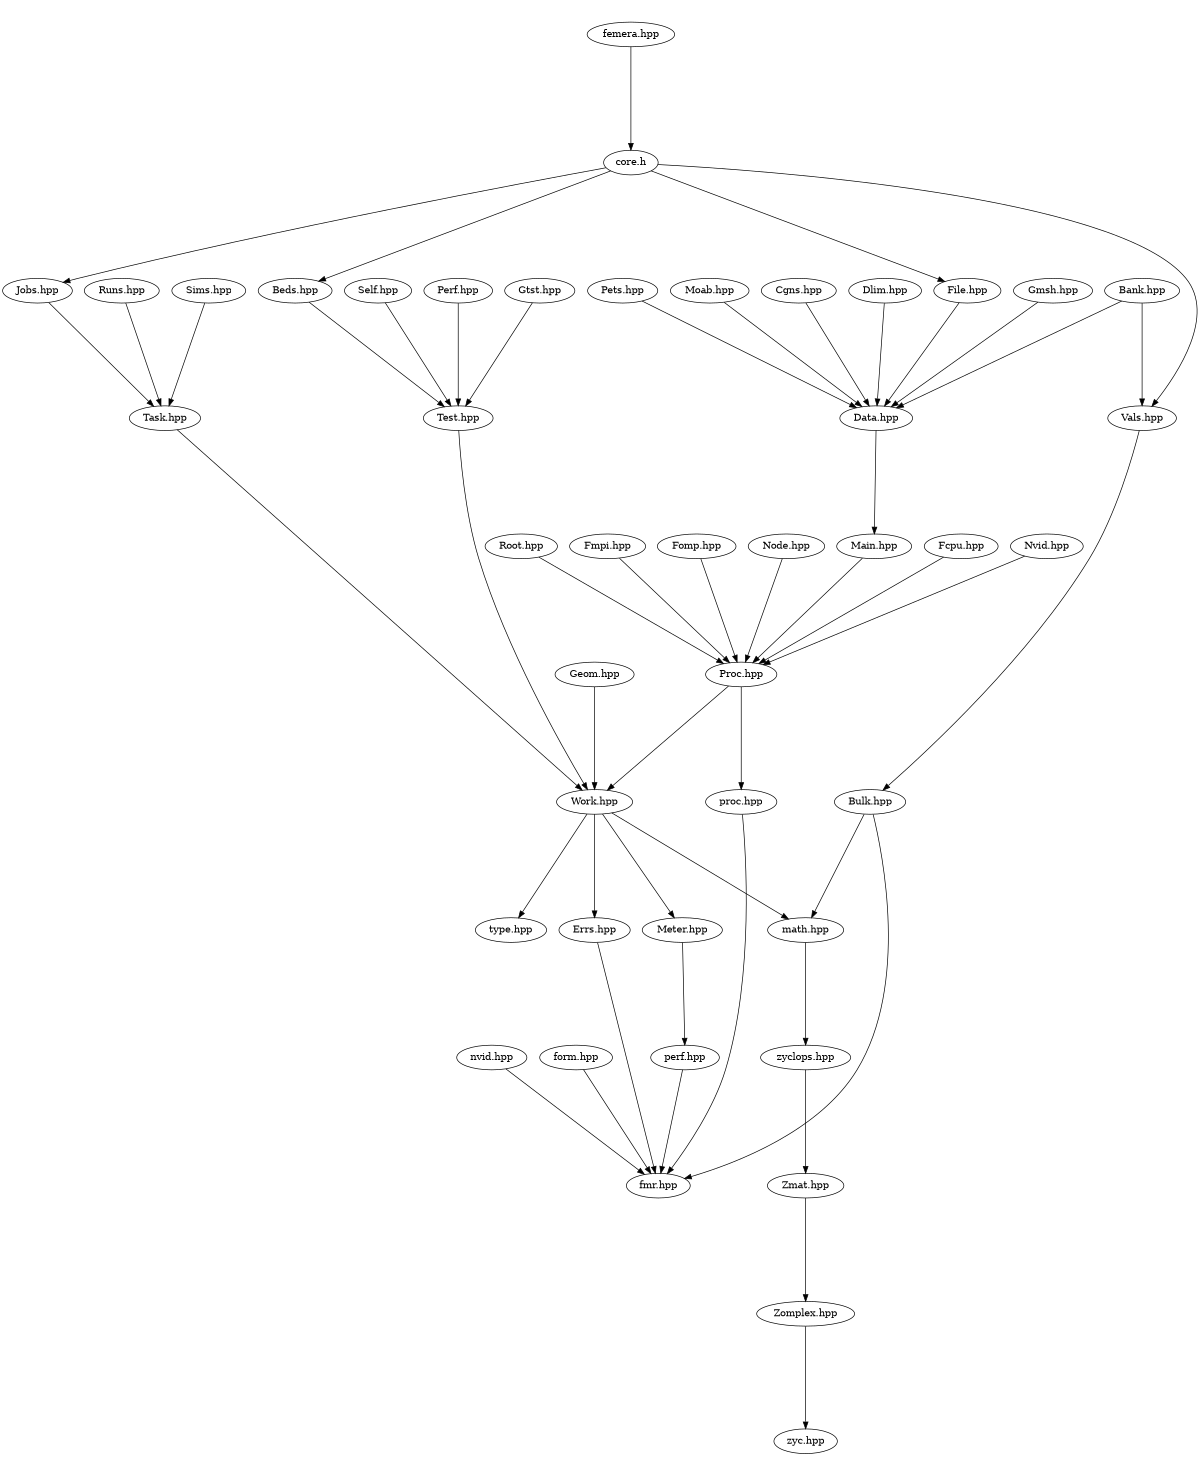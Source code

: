 digraph "source tree" {
    overlap=scale;
    size="8,10";
    ratio="fill";
    fontsize="16";
    fontname="Helvetica";
	clusterrank="local";
	"Zmat.hpp" -> "Zomplex.hpp"
	"Meter.hpp" -> "perf.hpp"
	"Work.hpp" -> "Errs.hpp"
	"Proc.hpp" -> "proc.hpp"
	"Nvid.hpp" -> "Proc.hpp"
	"Root.hpp" -> "Proc.hpp"
	"Perf.hpp" -> "Test.hpp"
	"nvid.hpp" -> "fmr.hpp"
	"perf.hpp" -> "fmr.hpp"
	"Work.hpp" -> "math.hpp"
	"Bulk.hpp" -> "math.hpp"
	"Fmpi.hpp" -> "Proc.hpp"
	"Test.hpp" -> "Work.hpp"
	"Fomp.hpp" -> "Proc.hpp"
	"Data.hpp" -> "Main.hpp"
	"zyclops.hpp" -> "Zmat.hpp"
	"core.h" -> "Beds.hpp"
	"Errs.hpp" -> "fmr.hpp"
	"Task.hpp" -> "Work.hpp"
	"Gmsh.hpp" -> "Data.hpp"
	"Node.hpp" -> "Proc.hpp"
	"Geom.hpp" -> "Work.hpp"
	"File.hpp" -> "Data.hpp"
	"Vals.hpp" -> "Bulk.hpp"
	"core.h" -> "Vals.hpp"
	"Beds.hpp" -> "Test.hpp"
	"form.hpp" -> "fmr.hpp"
	"Gtst.hpp" -> "Test.hpp"
	"Work.hpp" -> "Meter.hpp"
	"Runs.hpp" -> "Task.hpp"
	"proc.hpp" -> "fmr.hpp"
	"math.hpp" -> "zyclops.hpp"
	"Pets.hpp" -> "Data.hpp"
	"Work.hpp" -> "type.hpp"
	"Fcpu.hpp" -> "Proc.hpp"
	"Moab.hpp" -> "Data.hpp"
	"Cgns.hpp" -> "Data.hpp"
	"core.h" -> "File.hpp"
	"Bulk.hpp" -> "fmr.hpp"
	"Self.hpp" -> "Test.hpp"
	"core.h" -> "Jobs.hpp"
	"Bank.hpp" -> "Vals.hpp"
	"Zomplex.hpp" -> "zyc.hpp"
	"Proc.hpp" -> "Work.hpp"
	"Sims.hpp" -> "Task.hpp"
	"femera.hpp" -> "core.h"
	"Bank.hpp" -> "Data.hpp"
	"Dlim.hpp" -> "Data.hpp"
	"Main.hpp" -> "Proc.hpp"
	"Jobs.hpp" -> "Task.hpp"
}

